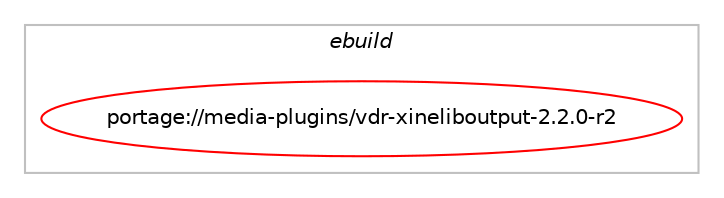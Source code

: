 digraph prolog {

# *************
# Graph options
# *************

newrank=true;
concentrate=true;
compound=true;
graph [rankdir=LR,fontname=Helvetica,fontsize=10,ranksep=1.5];#, ranksep=2.5, nodesep=0.2];
edge  [arrowhead=vee];
node  [fontname=Helvetica,fontsize=10];

# **********
# The ebuild
# **********

subgraph cluster_leftcol {
color=gray;
label=<<i>ebuild</i>>;
id [label="portage://media-plugins/vdr-xineliboutput-2.2.0-r2", color=red, width=4, href="../media-plugins/vdr-xineliboutput-2.2.0-r2.svg"];
}

# ****************
# The dependencies
# ****************

subgraph cluster_midcol {
color=gray;
label=<<i>dependencies</i>>;
subgraph cluster_compile {
fillcolor="#eeeeee";
style=filled;
label=<<i>compile</i>>;
# *** BEGIN UNKNOWN DEPENDENCY TYPE (TODO) ***
# id -> equal(use_conditional_group(positive,nls,portage://media-plugins/vdr-xineliboutput-2.2.0-r2,[package_dependency(portage://media-plugins/vdr-xineliboutput-2.2.0-r2,install,no,sys-devel,gettext,none,[,,],[],[])]))
# *** END UNKNOWN DEPENDENCY TYPE (TODO) ***

# *** BEGIN UNKNOWN DEPENDENCY TYPE (TODO) ***
# id -> equal(use_conditional_group(positive,vdr,portage://media-plugins/vdr-xineliboutput-2.2.0-r2,[package_dependency(portage://media-plugins/vdr-xineliboutput-2.2.0-r2,install,no,media-video,vdr,none,[,,],[],[]),use_conditional_group(positive,caps,portage://media-plugins/vdr-xineliboutput-2.2.0-r2,[package_dependency(portage://media-plugins/vdr-xineliboutput-2.2.0-r2,install,no,sys-libs,libcap,none,[,,],[],[])])]))
# *** END UNKNOWN DEPENDENCY TYPE (TODO) ***

# *** BEGIN UNKNOWN DEPENDENCY TYPE (TODO) ***
# id -> equal(use_conditional_group(positive,xine,portage://media-plugins/vdr-xineliboutput-2.2.0-r2,[all_of_group([package_dependency(portage://media-plugins/vdr-xineliboutput-2.2.0-r2,install,no,media-libs,xine-lib,greaterequal,[1.2,,,1.2],[],[]),package_dependency(portage://media-plugins/vdr-xineliboutput-2.2.0-r2,install,no,media-video,ffmpeg,none,[,,],[],[])]),use_conditional_group(positive,fbcon,portage://media-plugins/vdr-xineliboutput-2.2.0-r2,[use_conditional_group(positive,jpeg,portage://media-plugins/vdr-xineliboutput-2.2.0-r2,[package_dependency(portage://media-plugins/vdr-xineliboutput-2.2.0-r2,install,no,virtual,jpeg,none,[,,],any_different_slot,[])])]),use_conditional_group(positive,X,portage://media-plugins/vdr-xineliboutput-2.2.0-r2,[package_dependency(portage://media-plugins/vdr-xineliboutput-2.2.0-r2,install,no,x11-libs,libX11,none,[,,],[],[]),package_dependency(portage://media-plugins/vdr-xineliboutput-2.2.0-r2,install,no,x11-libs,libXext,none,[,,],[],[]),package_dependency(portage://media-plugins/vdr-xineliboutput-2.2.0-r2,install,no,x11-libs,libXrender,none,[,,],[],[]),use_conditional_group(positive,bluray,portage://media-plugins/vdr-xineliboutput-2.2.0-r2,[package_dependency(portage://media-plugins/vdr-xineliboutput-2.2.0-r2,install,no,media-libs,libbluray,none,[,,],[],[])]),use_conditional_group(positive,dbus,portage://media-plugins/vdr-xineliboutput-2.2.0-r2,[package_dependency(portage://media-plugins/vdr-xineliboutput-2.2.0-r2,install,no,dev-libs,dbus-glib,none,[,,],[],[]),package_dependency(portage://media-plugins/vdr-xineliboutput-2.2.0-r2,install,no,dev-libs,glib,none,[,,],[slot(2)],[])]),use_conditional_group(positive,jpeg,portage://media-plugins/vdr-xineliboutput-2.2.0-r2,[package_dependency(portage://media-plugins/vdr-xineliboutput-2.2.0-r2,install,no,virtual,jpeg,none,[,,],any_different_slot,[])]),use_conditional_group(positive,opengl,portage://media-plugins/vdr-xineliboutput-2.2.0-r2,[package_dependency(portage://media-plugins/vdr-xineliboutput-2.2.0-r2,install,no,virtual,opengl,none,[,,],[],[])]),use_conditional_group(positive,vaapi,portage://media-plugins/vdr-xineliboutput-2.2.0-r2,[package_dependency(portage://media-plugins/vdr-xineliboutput-2.2.0-r2,install,no,media-libs,libva,none,[,,],[],[]),package_dependency(portage://media-plugins/vdr-xineliboutput-2.2.0-r2,install,no,media-libs,xine-lib,greaterequal,[1.2,,,1.2],[],[use(enable(vaapi),none)])]),use_conditional_group(positive,vdpau,portage://media-plugins/vdr-xineliboutput-2.2.0-r2,[package_dependency(portage://media-plugins/vdr-xineliboutput-2.2.0-r2,install,no,x11-libs,libvdpau,none,[,,],[],[]),package_dependency(portage://media-plugins/vdr-xineliboutput-2.2.0-r2,install,no,media-libs,xine-lib,greaterequal,[1.2,,,1.2],[],[use(enable(vdpau),none)])]),use_conditional_group(positive,xinerama,portage://media-plugins/vdr-xineliboutput-2.2.0-r2,[package_dependency(portage://media-plugins/vdr-xineliboutput-2.2.0-r2,install,no,x11-libs,libXinerama,none,[,,],[],[])])])]))
# *** END UNKNOWN DEPENDENCY TYPE (TODO) ***

# *** BEGIN UNKNOWN DEPENDENCY TYPE (TODO) ***
# id -> equal(use_conditional_group(positive,xine,portage://media-plugins/vdr-xineliboutput-2.2.0-r2,[use_conditional_group(positive,X,portage://media-plugins/vdr-xineliboutput-2.2.0-r2,[package_dependency(portage://media-plugins/vdr-xineliboutput-2.2.0-r2,install,no,x11-base,xorg-proto,none,[,,],[],[]),package_dependency(portage://media-plugins/vdr-xineliboutput-2.2.0-r2,install,no,x11-libs,libXxf86vm,none,[,,],[],[])])]))
# *** END UNKNOWN DEPENDENCY TYPE (TODO) ***

# *** BEGIN UNKNOWN DEPENDENCY TYPE (TODO) ***
# id -> equal(package_dependency(portage://media-plugins/vdr-xineliboutput-2.2.0-r2,install,no,media-tv,gentoo-vdr-scripts,none,[,,],[],[]))
# *** END UNKNOWN DEPENDENCY TYPE (TODO) ***

# *** BEGIN UNKNOWN DEPENDENCY TYPE (TODO) ***
# id -> equal(package_dependency(portage://media-plugins/vdr-xineliboutput-2.2.0-r2,install,no,sys-kernel,linux-headers,none,[,,],[],[]))
# *** END UNKNOWN DEPENDENCY TYPE (TODO) ***

# *** BEGIN UNKNOWN DEPENDENCY TYPE (TODO) ***
# id -> equal(package_dependency(portage://media-plugins/vdr-xineliboutput-2.2.0-r2,install,no,virtual,pkgconfig,none,[,,],[],[]))
# *** END UNKNOWN DEPENDENCY TYPE (TODO) ***

}
subgraph cluster_compileandrun {
fillcolor="#eeeeee";
style=filled;
label=<<i>compile and run</i>>;
}
subgraph cluster_run {
fillcolor="#eeeeee";
style=filled;
label=<<i>run</i>>;
# *** BEGIN UNKNOWN DEPENDENCY TYPE (TODO) ***
# id -> equal(use_conditional_group(positive,vdr,portage://media-plugins/vdr-xineliboutput-2.2.0-r2,[package_dependency(portage://media-plugins/vdr-xineliboutput-2.2.0-r2,run,no,media-video,vdr,none,[,,],[],[]),use_conditional_group(positive,caps,portage://media-plugins/vdr-xineliboutput-2.2.0-r2,[package_dependency(portage://media-plugins/vdr-xineliboutput-2.2.0-r2,run,no,sys-libs,libcap,none,[,,],[],[])])]))
# *** END UNKNOWN DEPENDENCY TYPE (TODO) ***

# *** BEGIN UNKNOWN DEPENDENCY TYPE (TODO) ***
# id -> equal(use_conditional_group(positive,xine,portage://media-plugins/vdr-xineliboutput-2.2.0-r2,[all_of_group([package_dependency(portage://media-plugins/vdr-xineliboutput-2.2.0-r2,run,no,media-libs,xine-lib,greaterequal,[1.2,,,1.2],[],[]),package_dependency(portage://media-plugins/vdr-xineliboutput-2.2.0-r2,run,no,media-video,ffmpeg,none,[,,],[],[])]),use_conditional_group(positive,fbcon,portage://media-plugins/vdr-xineliboutput-2.2.0-r2,[use_conditional_group(positive,jpeg,portage://media-plugins/vdr-xineliboutput-2.2.0-r2,[package_dependency(portage://media-plugins/vdr-xineliboutput-2.2.0-r2,run,no,virtual,jpeg,none,[,,],any_different_slot,[])])]),use_conditional_group(positive,X,portage://media-plugins/vdr-xineliboutput-2.2.0-r2,[package_dependency(portage://media-plugins/vdr-xineliboutput-2.2.0-r2,run,no,x11-libs,libX11,none,[,,],[],[]),package_dependency(portage://media-plugins/vdr-xineliboutput-2.2.0-r2,run,no,x11-libs,libXext,none,[,,],[],[]),package_dependency(portage://media-plugins/vdr-xineliboutput-2.2.0-r2,run,no,x11-libs,libXrender,none,[,,],[],[]),use_conditional_group(positive,bluray,portage://media-plugins/vdr-xineliboutput-2.2.0-r2,[package_dependency(portage://media-plugins/vdr-xineliboutput-2.2.0-r2,run,no,media-libs,libbluray,none,[,,],[],[])]),use_conditional_group(positive,dbus,portage://media-plugins/vdr-xineliboutput-2.2.0-r2,[package_dependency(portage://media-plugins/vdr-xineliboutput-2.2.0-r2,run,no,dev-libs,dbus-glib,none,[,,],[],[]),package_dependency(portage://media-plugins/vdr-xineliboutput-2.2.0-r2,run,no,dev-libs,glib,none,[,,],[slot(2)],[])]),use_conditional_group(positive,jpeg,portage://media-plugins/vdr-xineliboutput-2.2.0-r2,[package_dependency(portage://media-plugins/vdr-xineliboutput-2.2.0-r2,run,no,virtual,jpeg,none,[,,],any_different_slot,[])]),use_conditional_group(positive,opengl,portage://media-plugins/vdr-xineliboutput-2.2.0-r2,[package_dependency(portage://media-plugins/vdr-xineliboutput-2.2.0-r2,run,no,virtual,opengl,none,[,,],[],[])]),use_conditional_group(positive,vaapi,portage://media-plugins/vdr-xineliboutput-2.2.0-r2,[package_dependency(portage://media-plugins/vdr-xineliboutput-2.2.0-r2,run,no,media-libs,libva,none,[,,],[],[]),package_dependency(portage://media-plugins/vdr-xineliboutput-2.2.0-r2,run,no,media-libs,xine-lib,greaterequal,[1.2,,,1.2],[],[use(enable(vaapi),none)])]),use_conditional_group(positive,vdpau,portage://media-plugins/vdr-xineliboutput-2.2.0-r2,[package_dependency(portage://media-plugins/vdr-xineliboutput-2.2.0-r2,run,no,x11-libs,libvdpau,none,[,,],[],[]),package_dependency(portage://media-plugins/vdr-xineliboutput-2.2.0-r2,run,no,media-libs,xine-lib,greaterequal,[1.2,,,1.2],[],[use(enable(vdpau),none)])]),use_conditional_group(positive,xinerama,portage://media-plugins/vdr-xineliboutput-2.2.0-r2,[package_dependency(portage://media-plugins/vdr-xineliboutput-2.2.0-r2,run,no,x11-libs,libXinerama,none,[,,],[],[])])])]))
# *** END UNKNOWN DEPENDENCY TYPE (TODO) ***

# *** BEGIN UNKNOWN DEPENDENCY TYPE (TODO) ***
# id -> equal(package_dependency(portage://media-plugins/vdr-xineliboutput-2.2.0-r2,run,no,app-eselect,eselect-vdr,none,[,,],[],[]))
# *** END UNKNOWN DEPENDENCY TYPE (TODO) ***

# *** BEGIN UNKNOWN DEPENDENCY TYPE (TODO) ***
# id -> equal(package_dependency(portage://media-plugins/vdr-xineliboutput-2.2.0-r2,run,no,media-tv,gentoo-vdr-scripts,none,[,,],[],[]))
# *** END UNKNOWN DEPENDENCY TYPE (TODO) ***

}
}

# **************
# The candidates
# **************

subgraph cluster_choices {
rank=same;
color=gray;
label=<<i>candidates</i>>;

}

}
